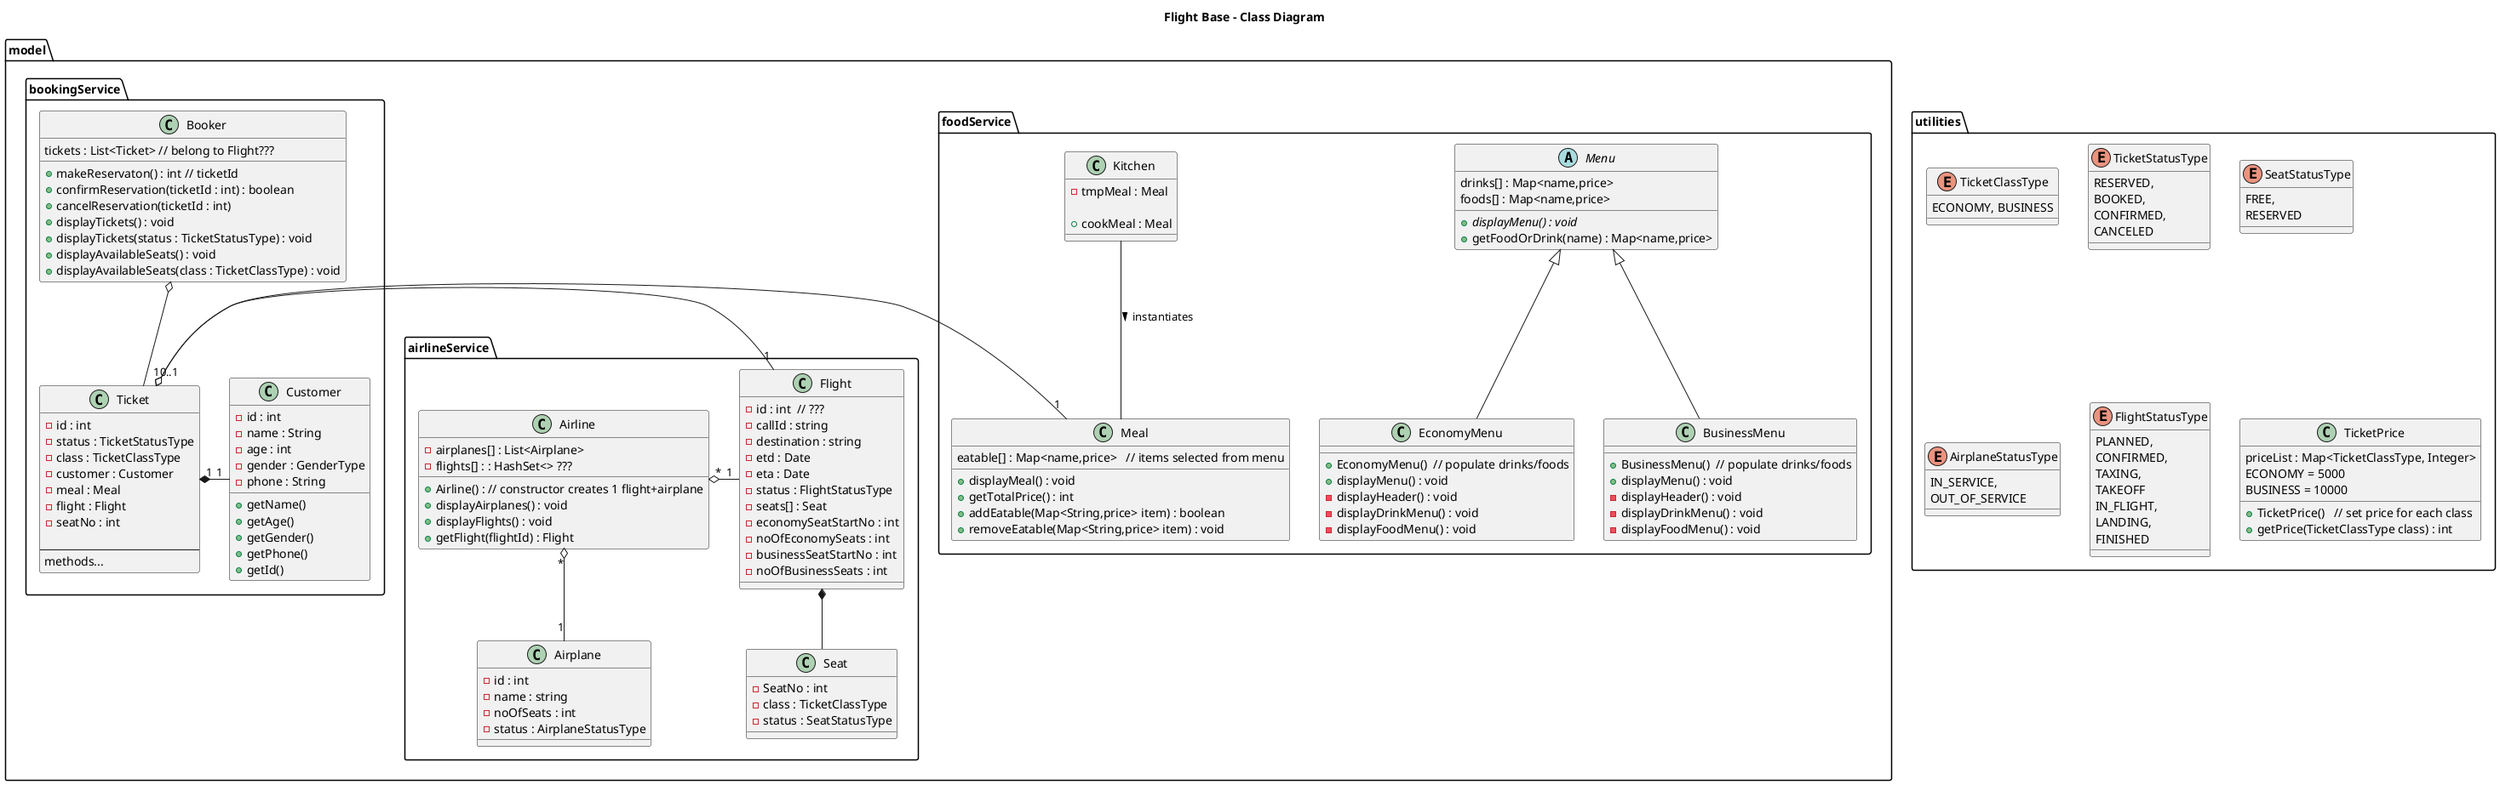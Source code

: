 @startuml

' settings
' --------------------------------------------
' skinparam classAttributeIconSize 0
title Flight Base - Class Diagram

' define packages/namespaces and/or classes
' note:  may contain internal relations
' -----------------------------------------


' --- Application/UI

/'
 ' package "application" as appl {
 ' 	class main
 ' }
 ' 
 ' package ui {
 ' 
 ' class "userInterface" as ui 
 ' 
 ' }
 ' 
 ' ' --- Exceptions
 ' package "exception" as except {
 '   class BookingException
 ' }
 '/


' --- utilities
package utilities {

enum TicketClassType {
     ECONOMY, BUSINESS
  }

enum TicketStatusType {
     RESERVED,
     BOOKED,
     CONFIRMED,
     CANCELED
  }

enum SeatStatusType {
     FREE,
     RESERVED
  }

enum AirplaneStatusType {
     IN_SERVICE,
     OUT_OF_SERVICE
  }

enum FlightStatusType {
     PLANNED,
     CONFIRMED,
     TAXING,
     TAKEOFF
     IN_FLIGHT,
     LANDING,
     FINISHED
  }

class "TicketPrice" as tPrice {
      priceList : Map<TicketClassType, Integer>
      ECONOMY = 5000
      BUSINESS = 10000
      + TicketPrice()   // set price for each class
      + getPrice(TicketClassType class) : int
  }

}


package "model.foodService" {

abstract class "Menu" as menu {
      drinks[] : Map<name,price>
      foods[] : Map<name,price>
      +  {abstract} displayMenu() : void
      +  getFoodOrDrink(name) : Map<name,price>
  }

class "EconomyMenu" as eMenu {
      + EconomyMenu()  // populate drinks/foods
      +  displayMenu() : void
      - displayHeader() : void
      - displayDrinkMenu() : void
      - displayFoodMenu() : void
  }

class "BusinessMenu" as bMenu {
      + BusinessMenu()  // populate drinks/foods
      +  displayMenu() : void
      - displayHeader() : void
      - displayDrinkMenu() : void
      - displayFoodMenu() : void

  }

class "Kitchen" as kitchen {
      - tmpMeal : Meal

      +cookMeal : Meal
  }

class "Meal" as meal {
      eatable[] : Map<name,price>   // items selected from menu
      + displayMeal() : void
      + getTotalPrice() : int
      + addEatable(Map<String,price> item) : boolean
      + removeEatable(Map<String,price> item) : void
}

' - package interanal relations 
menu <|-down- bMenu 
menu <|-down- eMenu 
kitchen -down- meal : > instantiates

}  /' end package foodService '/




' --- booking service

' --- airline service
package "model.airlineService" {

class "Airline" as airline {
      - airplanes[] : List<Airplane>
      - flights[] : : HashSet<> ???

      + Airline() : // constructor creates 1 flight+airplane
      + displayAirplanes() : void
      + displayFlights() : void
      + getFlight(flightId) : Flight
  }

class "Airplane" as airplane {
      - id : int
      - name : string
      - noOfSeats : int
      - status : AirplaneStatusType
      
  }

class "Flight" as flight {
      - id : int  // ???
      - callId : string
      - destination : string
      - etd : Date
      - eta : Date
      - status : FlightStatusType
      - seats[] : Seat
      - economySeatStartNo : int
      - noOfEconomySeats : int
      - businessSeatStartNo : int
      - noOfBusinessSeats : int

  }

class "Seat" as seat {
      - SeatNo : int
      - class : TicketClassType
      - status : SeatStatusType
 }
 
' - package interanal relations
flight *-down- seat
airline "*" o-down- "1" airplane
airline "*" o-right- "1" flight
}

package "model.bookingService" {

class "Booker" as booker {
      tickets : List<Ticket> // belong to Flight???
      
      + makeReservaton() : int // ticketId
      + confirmReservation(ticketId : int) : boolean
      + cancelReservation(ticketId : int)
      + displayTickets() : void
      + displayTickets(status : TicketStatusType) : void
      + displayAvailableSeats() : void
      + displayAvailableSeats(class : TicketClassType) : void
  }

class "Ticket" as ticket {
 - id : int
 - status : TicketStatusType
 - class : TicketClassType
 - customer : Customer
 - meal : Meal
 - flight : Flight
 - seatNo : int

--
methods...
  }


class "Customer" as customer {
      - id : int
      - name : String
      - age : int
      - gender : GenderType
      - phone : String

      + getName()
      + getAge()
      + getGender()
      + getPhone()
      + getId()
  }

' - package interanal relations

booker o-down- ticket
ticket "1" *- "1" customer

}  /' end package: model.bookingService '/


' define relations between packages/interfaces
' --------------------------------------------
ticket "0..1" o- "1" meal
ticket "1" o- "1" flight

' define hidden relations to control image layout
' -----------------------------------------------
'customer -[hidden]- booker
'ui -[hidden]- booker
'airline -[hidden]- booker
'airlineService -[hidden]- bookingService

@enduml
